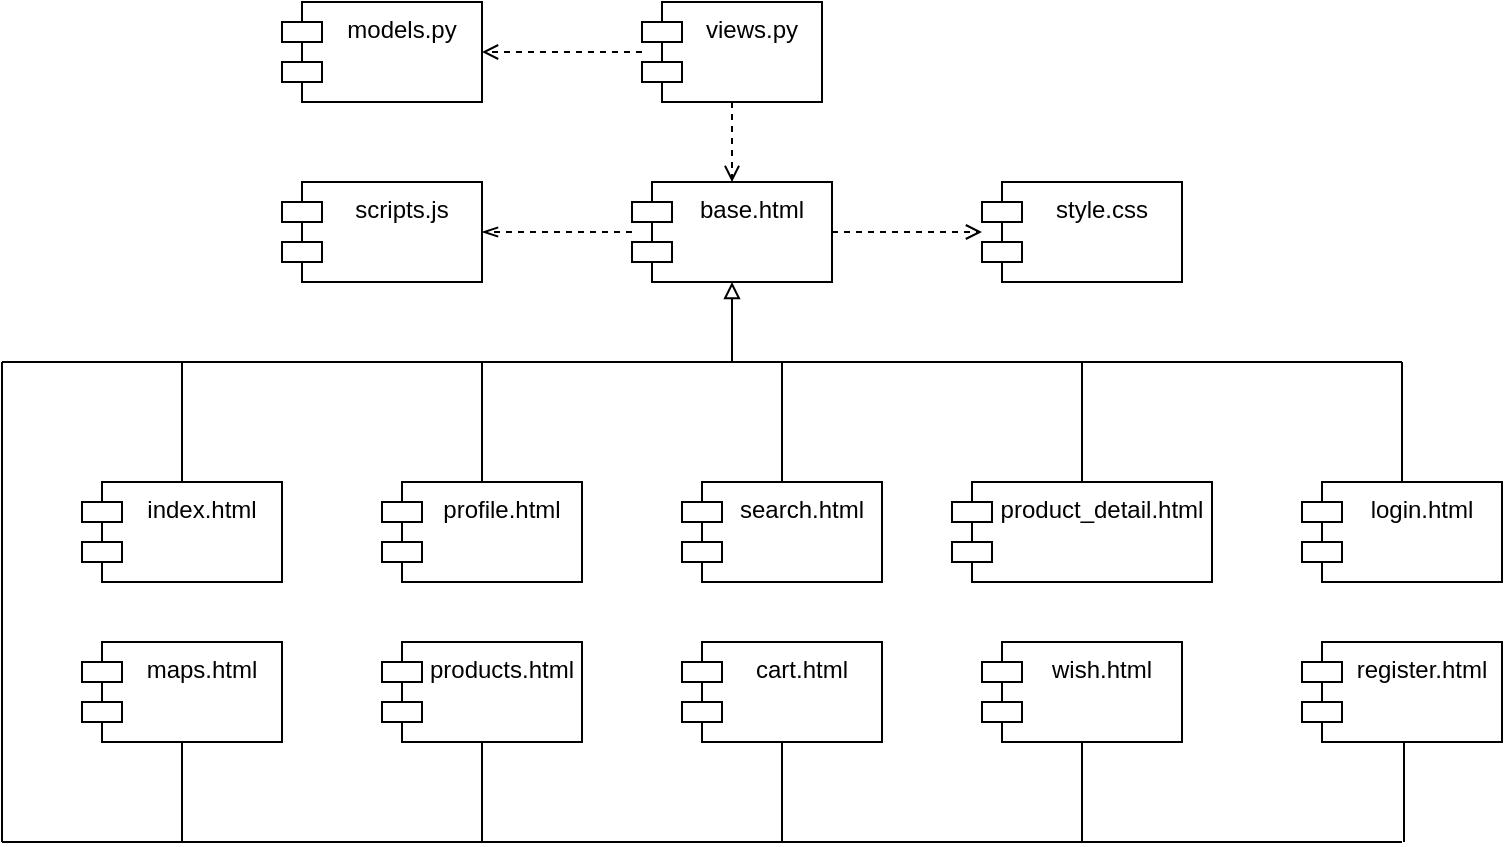 <mxfile version="13.9.9" type="device"><diagram id="kesCd8BEzbeAD6i63pmf" name="Page-1"><mxGraphModel dx="862" dy="425" grid="1" gridSize="10" guides="1" tooltips="1" connect="1" arrows="1" fold="1" page="1" pageScale="1" pageWidth="827" pageHeight="1169" math="0" shadow="0"><root><mxCell id="0"/><mxCell id="1" parent="0"/><mxCell id="yYzGGDdgqxxegWwoBMa8-1" value="models.py" style="shape=module;align=left;spacingLeft=20;align=center;verticalAlign=top;" vertex="1" parent="1"><mxGeometry x="180" y="140" width="100" height="50" as="geometry"/></mxCell><mxCell id="yYzGGDdgqxxegWwoBMa8-3" style="edgeStyle=orthogonalEdgeStyle;rounded=0;orthogonalLoop=1;jettySize=auto;html=1;entryX=1;entryY=0.5;entryDx=0;entryDy=0;dashed=1;endArrow=open;endFill=0;" edge="1" parent="1" source="yYzGGDdgqxxegWwoBMa8-2" target="yYzGGDdgqxxegWwoBMa8-1"><mxGeometry relative="1" as="geometry"/></mxCell><mxCell id="yYzGGDdgqxxegWwoBMa8-6" style="edgeStyle=orthogonalEdgeStyle;rounded=0;orthogonalLoop=1;jettySize=auto;html=1;dashed=1;entryX=0.5;entryY=0;entryDx=0;entryDy=0;endArrow=open;endFill=0;" edge="1" parent="1" source="yYzGGDdgqxxegWwoBMa8-2" target="yYzGGDdgqxxegWwoBMa8-4"><mxGeometry relative="1" as="geometry"><mxPoint x="405" y="230" as="targetPoint"/></mxGeometry></mxCell><mxCell id="yYzGGDdgqxxegWwoBMa8-2" value="views.py&#10;" style="shape=module;align=left;spacingLeft=20;align=center;verticalAlign=top;" vertex="1" parent="1"><mxGeometry x="360" y="140" width="90" height="50" as="geometry"/></mxCell><mxCell id="yYzGGDdgqxxegWwoBMa8-8" style="edgeStyle=orthogonalEdgeStyle;rounded=0;orthogonalLoop=1;jettySize=auto;html=1;entryX=1;entryY=0.5;entryDx=0;entryDy=0;dashed=1;endArrow=openThin;endFill=0;" edge="1" parent="1" source="yYzGGDdgqxxegWwoBMa8-4" target="yYzGGDdgqxxegWwoBMa8-7"><mxGeometry relative="1" as="geometry"/></mxCell><mxCell id="yYzGGDdgqxxegWwoBMa8-10" style="edgeStyle=orthogonalEdgeStyle;rounded=0;orthogonalLoop=1;jettySize=auto;html=1;dashed=1;endArrow=open;endFill=0;" edge="1" parent="1" source="yYzGGDdgqxxegWwoBMa8-4" target="yYzGGDdgqxxegWwoBMa8-9"><mxGeometry relative="1" as="geometry"/></mxCell><mxCell id="yYzGGDdgqxxegWwoBMa8-4" value="base.html&#10;" style="shape=module;align=left;spacingLeft=20;align=center;verticalAlign=top;" vertex="1" parent="1"><mxGeometry x="355" y="230" width="100" height="50" as="geometry"/></mxCell><mxCell id="yYzGGDdgqxxegWwoBMa8-7" value="scripts.js&#10;" style="shape=module;align=left;spacingLeft=20;align=center;verticalAlign=top;" vertex="1" parent="1"><mxGeometry x="180" y="230" width="100" height="50" as="geometry"/></mxCell><mxCell id="yYzGGDdgqxxegWwoBMa8-9" value="style.css" style="shape=module;align=left;spacingLeft=20;align=center;verticalAlign=top;" vertex="1" parent="1"><mxGeometry x="530" y="230" width="100" height="50" as="geometry"/></mxCell><mxCell id="yYzGGDdgqxxegWwoBMa8-38" style="edgeStyle=orthogonalEdgeStyle;rounded=0;orthogonalLoop=1;jettySize=auto;html=1;endArrow=none;endFill=0;" edge="1" parent="1" source="yYzGGDdgqxxegWwoBMa8-13"><mxGeometry relative="1" as="geometry"><mxPoint x="130" y="320" as="targetPoint"/></mxGeometry></mxCell><mxCell id="yYzGGDdgqxxegWwoBMa8-13" value="index.html" style="shape=module;align=left;spacingLeft=20;align=center;verticalAlign=top;" vertex="1" parent="1"><mxGeometry x="80" y="380" width="100" height="50" as="geometry"/></mxCell><mxCell id="yYzGGDdgqxxegWwoBMa8-37" style="edgeStyle=orthogonalEdgeStyle;rounded=0;orthogonalLoop=1;jettySize=auto;html=1;endArrow=none;endFill=0;" edge="1" parent="1" source="yYzGGDdgqxxegWwoBMa8-14"><mxGeometry relative="1" as="geometry"><mxPoint x="280" y="320" as="targetPoint"/></mxGeometry></mxCell><mxCell id="yYzGGDdgqxxegWwoBMa8-14" value="profile.html" style="shape=module;align=left;spacingLeft=20;align=center;verticalAlign=top;" vertex="1" parent="1"><mxGeometry x="230" y="380" width="100" height="50" as="geometry"/></mxCell><mxCell id="yYzGGDdgqxxegWwoBMa8-29" style="edgeStyle=orthogonalEdgeStyle;rounded=0;orthogonalLoop=1;jettySize=auto;html=1;endArrow=none;endFill=0;" edge="1" parent="1" source="yYzGGDdgqxxegWwoBMa8-15"><mxGeometry relative="1" as="geometry"><mxPoint x="430" y="320" as="targetPoint"/></mxGeometry></mxCell><mxCell id="yYzGGDdgqxxegWwoBMa8-15" value="search.html&#10;" style="shape=module;align=left;spacingLeft=20;align=center;verticalAlign=top;" vertex="1" parent="1"><mxGeometry x="380" y="380" width="100" height="50" as="geometry"/></mxCell><mxCell id="yYzGGDdgqxxegWwoBMa8-23" style="edgeStyle=orthogonalEdgeStyle;rounded=0;orthogonalLoop=1;jettySize=auto;html=1;endArrow=none;endFill=0;" edge="1" parent="1" source="yYzGGDdgqxxegWwoBMa8-16"><mxGeometry relative="1" as="geometry"><mxPoint x="580" y="320" as="targetPoint"/><Array as="points"><mxPoint x="580" y="340"/><mxPoint x="580" y="340"/></Array></mxGeometry></mxCell><mxCell id="yYzGGDdgqxxegWwoBMa8-16" value="product_detail.html" style="shape=module;align=left;spacingLeft=20;align=center;verticalAlign=top;" vertex="1" parent="1"><mxGeometry x="515" y="380" width="130" height="50" as="geometry"/></mxCell><mxCell id="yYzGGDdgqxxegWwoBMa8-36" style="edgeStyle=orthogonalEdgeStyle;rounded=0;orthogonalLoop=1;jettySize=auto;html=1;endArrow=none;endFill=0;" edge="1" parent="1" source="yYzGGDdgqxxegWwoBMa8-17"><mxGeometry relative="1" as="geometry"><mxPoint x="740" y="320" as="targetPoint"/></mxGeometry></mxCell><mxCell id="yYzGGDdgqxxegWwoBMa8-17" value="login.html" style="shape=module;align=left;spacingLeft=20;align=center;verticalAlign=top;" vertex="1" parent="1"><mxGeometry x="690" y="380" width="100" height="50" as="geometry"/></mxCell><mxCell id="yYzGGDdgqxxegWwoBMa8-44" style="edgeStyle=orthogonalEdgeStyle;rounded=0;orthogonalLoop=1;jettySize=auto;html=1;endArrow=none;endFill=0;" edge="1" parent="1" source="yYzGGDdgqxxegWwoBMa8-18"><mxGeometry relative="1" as="geometry"><mxPoint x="130" y="560" as="targetPoint"/></mxGeometry></mxCell><mxCell id="yYzGGDdgqxxegWwoBMa8-18" value="maps.html" style="shape=module;align=left;spacingLeft=20;align=center;verticalAlign=top;" vertex="1" parent="1"><mxGeometry x="80" y="460" width="100" height="50" as="geometry"/></mxCell><mxCell id="yYzGGDdgqxxegWwoBMa8-43" style="edgeStyle=orthogonalEdgeStyle;rounded=0;orthogonalLoop=1;jettySize=auto;html=1;endArrow=none;endFill=0;" edge="1" parent="1" source="yYzGGDdgqxxegWwoBMa8-19"><mxGeometry relative="1" as="geometry"><mxPoint x="280" y="560" as="targetPoint"/></mxGeometry></mxCell><mxCell id="yYzGGDdgqxxegWwoBMa8-19" value="products.html" style="shape=module;align=left;spacingLeft=20;align=center;verticalAlign=top;" vertex="1" parent="1"><mxGeometry x="230" y="460" width="100" height="50" as="geometry"/></mxCell><mxCell id="yYzGGDdgqxxegWwoBMa8-42" style="edgeStyle=orthogonalEdgeStyle;rounded=0;orthogonalLoop=1;jettySize=auto;html=1;endArrow=none;endFill=0;" edge="1" parent="1" source="yYzGGDdgqxxegWwoBMa8-20"><mxGeometry relative="1" as="geometry"><mxPoint x="430" y="560" as="targetPoint"/></mxGeometry></mxCell><mxCell id="yYzGGDdgqxxegWwoBMa8-20" value="cart.html" style="shape=module;align=left;spacingLeft=20;align=center;verticalAlign=top;" vertex="1" parent="1"><mxGeometry x="380" y="460" width="100" height="50" as="geometry"/></mxCell><mxCell id="yYzGGDdgqxxegWwoBMa8-41" style="edgeStyle=orthogonalEdgeStyle;rounded=0;orthogonalLoop=1;jettySize=auto;html=1;endArrow=none;endFill=0;" edge="1" parent="1" source="yYzGGDdgqxxegWwoBMa8-21"><mxGeometry relative="1" as="geometry"><mxPoint x="580" y="560" as="targetPoint"/></mxGeometry></mxCell><mxCell id="yYzGGDdgqxxegWwoBMa8-21" value="wish.html" style="shape=module;align=left;spacingLeft=20;align=center;verticalAlign=top;" vertex="1" parent="1"><mxGeometry x="530" y="460" width="100" height="50" as="geometry"/></mxCell><mxCell id="yYzGGDdgqxxegWwoBMa8-34" style="edgeStyle=orthogonalEdgeStyle;rounded=0;orthogonalLoop=1;jettySize=auto;html=1;endArrow=none;endFill=0;" edge="1" parent="1" source="yYzGGDdgqxxegWwoBMa8-22"><mxGeometry relative="1" as="geometry"><mxPoint x="741" y="560" as="targetPoint"/><Array as="points"><mxPoint x="741" y="547"/></Array></mxGeometry></mxCell><mxCell id="yYzGGDdgqxxegWwoBMa8-22" value="register.html" style="shape=module;align=left;spacingLeft=20;align=center;verticalAlign=top;" vertex="1" parent="1"><mxGeometry x="690" y="460" width="100" height="50" as="geometry"/></mxCell><mxCell id="yYzGGDdgqxxegWwoBMa8-35" value="" style="endArrow=none;html=1;" edge="1" parent="1"><mxGeometry width="50" height="50" relative="1" as="geometry"><mxPoint x="40" y="320" as="sourcePoint"/><mxPoint x="740" y="320" as="targetPoint"/><Array as="points"/></mxGeometry></mxCell><mxCell id="yYzGGDdgqxxegWwoBMa8-39" value="" style="endArrow=none;html=1;" edge="1" parent="1"><mxGeometry width="50" height="50" relative="1" as="geometry"><mxPoint x="40" y="560" as="sourcePoint"/><mxPoint x="40" y="320" as="targetPoint"/></mxGeometry></mxCell><mxCell id="yYzGGDdgqxxegWwoBMa8-40" value="" style="endArrow=none;html=1;" edge="1" parent="1"><mxGeometry width="50" height="50" relative="1" as="geometry"><mxPoint x="40" y="560" as="sourcePoint"/><mxPoint x="740" y="560" as="targetPoint"/></mxGeometry></mxCell><mxCell id="yYzGGDdgqxxegWwoBMa8-46" value="" style="endArrow=block;html=1;entryX=0.5;entryY=1;entryDx=0;entryDy=0;endFill=0;" edge="1" parent="1" target="yYzGGDdgqxxegWwoBMa8-4"><mxGeometry width="50" height="50" relative="1" as="geometry"><mxPoint x="405" y="320" as="sourcePoint"/><mxPoint x="480" y="290" as="targetPoint"/></mxGeometry></mxCell></root></mxGraphModel></diagram></mxfile>